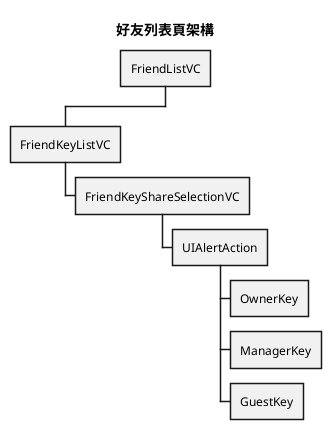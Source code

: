 @startwbs
title:"好友列表頁架構"
* FriendListVC
** FriendKeyListVC
*** FriendKeyShareSelectionVC
**** UIAlertAction
***** OwnerKey
***** ManagerKey
***** GuestKey
@endwbs